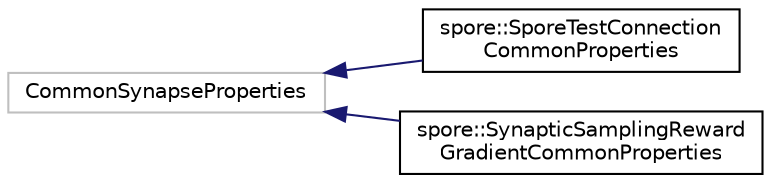 digraph "Graphical Class Hierarchy"
{
  edge [fontname="Helvetica",fontsize="10",labelfontname="Helvetica",labelfontsize="10"];
  node [fontname="Helvetica",fontsize="10",shape=record];
  rankdir="LR";
  Node36 [label="CommonSynapseProperties",height=0.2,width=0.4,color="grey75", fillcolor="white", style="filled"];
  Node36 -> Node0 [dir="back",color="midnightblue",fontsize="10",style="solid",fontname="Helvetica"];
  Node0 [label="spore::SporeTestConnection\lCommonProperties",height=0.2,width=0.4,color="black", fillcolor="white", style="filled",URL="$classspore_1_1SporeTestConnectionCommonProperties.html",tooltip="Class holding the common properties for all synapses of type SporeTestConnection. ..."];
  Node36 -> Node38 [dir="back",color="midnightblue",fontsize="10",style="solid",fontname="Helvetica"];
  Node38 [label="spore::SynapticSamplingReward\lGradientCommonProperties",height=0.2,width=0.4,color="black", fillcolor="white", style="filled",URL="$classspore_1_1SynapticSamplingRewardGradientCommonProperties.html",tooltip="Class holding the common properties for all synapses of type SynapticSamplingRewardGradientConnection..."];
}
